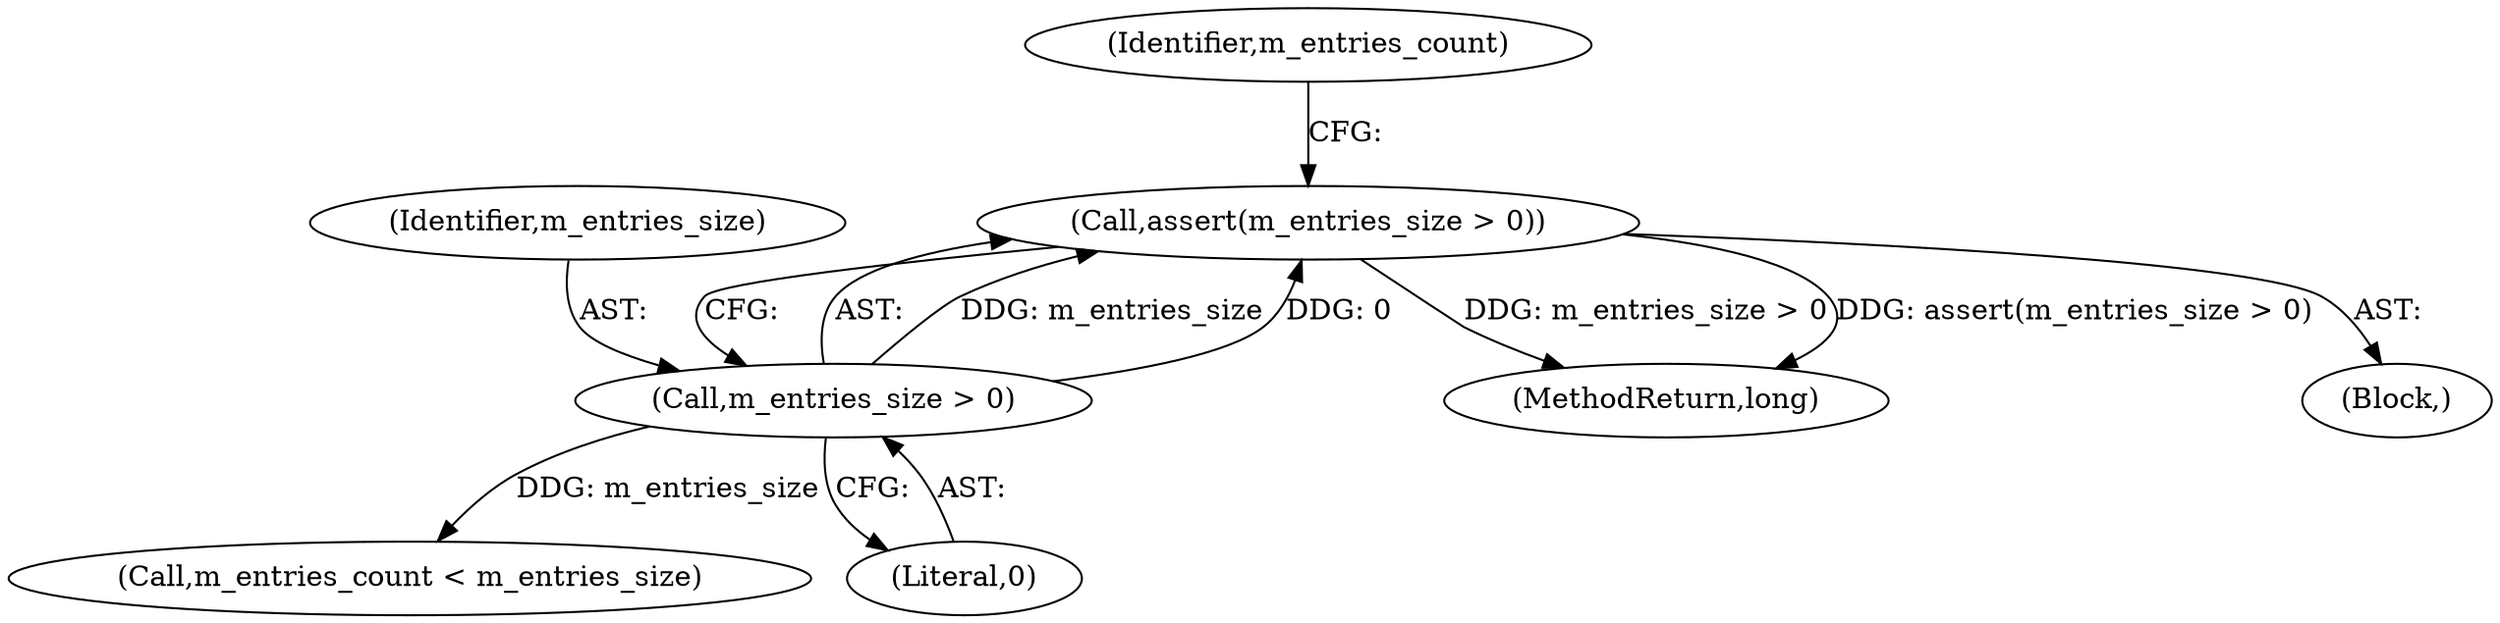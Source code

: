 digraph "1_Android_04839626ed859623901ebd3a5fd483982186b59d_20@API" {
"1000124" [label="(Call,assert(m_entries_size > 0))"];
"1000125" [label="(Call,m_entries_size > 0)"];
"1000125" [label="(Call,m_entries_size > 0)"];
"1000130" [label="(Identifier,m_entries_count)"];
"1000126" [label="(Identifier,m_entries_size)"];
"1000133" [label="(Call,m_entries_count < m_entries_size)"];
"1000121" [label="(Block,)"];
"1000127" [label="(Literal,0)"];
"1000379" [label="(MethodReturn,long)"];
"1000124" [label="(Call,assert(m_entries_size > 0))"];
"1000124" -> "1000121"  [label="AST: "];
"1000124" -> "1000125"  [label="CFG: "];
"1000125" -> "1000124"  [label="AST: "];
"1000130" -> "1000124"  [label="CFG: "];
"1000124" -> "1000379"  [label="DDG: m_entries_size > 0"];
"1000124" -> "1000379"  [label="DDG: assert(m_entries_size > 0)"];
"1000125" -> "1000124"  [label="DDG: m_entries_size"];
"1000125" -> "1000124"  [label="DDG: 0"];
"1000125" -> "1000127"  [label="CFG: "];
"1000126" -> "1000125"  [label="AST: "];
"1000127" -> "1000125"  [label="AST: "];
"1000125" -> "1000133"  [label="DDG: m_entries_size"];
}
